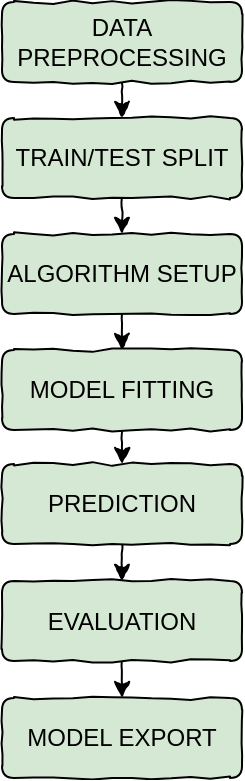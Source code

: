 <mxfile version="10.6.6" type="device"><diagram id="_hTSNnNxckOvOJcB4PQh" name="ML-pipeline"><mxGraphModel dx="301" dy="432" grid="1" gridSize="10" guides="1" tooltips="1" connect="1" arrows="1" fold="1" page="1" pageScale="1" pageWidth="291" pageHeight="413" math="0" shadow="0"><root><mxCell id="0"/><mxCell id="1" parent="0"/><mxCell id="9ipVNSTxAgsrqUeMXl3z-8" style="edgeStyle=orthogonalEdgeStyle;rounded=0;orthogonalLoop=1;jettySize=auto;html=1;exitX=0.5;exitY=1;exitDx=0;exitDy=0;entryX=0.5;entryY=0;entryDx=0;entryDy=0;comic=1;fillColor=#d5e8d4;strokeColor=#000000;" edge="1" parent="1" source="9ipVNSTxAgsrqUeMXl3z-1" target="9ipVNSTxAgsrqUeMXl3z-2"><mxGeometry relative="1" as="geometry"/></mxCell><mxCell id="9ipVNSTxAgsrqUeMXl3z-1" value="DATA PREPROCESSING" style="rounded=1;whiteSpace=wrap;html=1;comic=1;fillColor=#d5e8d4;strokeColor=#000000;" vertex="1" parent="1"><mxGeometry x="85" y="12" width="120" height="40" as="geometry"/></mxCell><mxCell id="9ipVNSTxAgsrqUeMXl3z-9" style="edgeStyle=orthogonalEdgeStyle;rounded=0;orthogonalLoop=1;jettySize=auto;html=1;exitX=0.5;exitY=1;exitDx=0;exitDy=0;entryX=0.5;entryY=0;entryDx=0;entryDy=0;comic=1;fillColor=#d5e8d4;strokeColor=#000000;" edge="1" parent="1" source="9ipVNSTxAgsrqUeMXl3z-2" target="9ipVNSTxAgsrqUeMXl3z-3"><mxGeometry relative="1" as="geometry"/></mxCell><mxCell id="9ipVNSTxAgsrqUeMXl3z-2" value="TRAIN/TEST SPLIT" style="rounded=1;whiteSpace=wrap;html=1;comic=1;fillColor=#d5e8d4;strokeColor=#000000;" vertex="1" parent="1"><mxGeometry x="85" y="70" width="120" height="40" as="geometry"/></mxCell><mxCell id="9ipVNSTxAgsrqUeMXl3z-10" style="edgeStyle=orthogonalEdgeStyle;rounded=0;orthogonalLoop=1;jettySize=auto;html=1;exitX=0.5;exitY=1;exitDx=0;exitDy=0;entryX=0.5;entryY=0;entryDx=0;entryDy=0;comic=1;fillColor=#d5e8d4;strokeColor=#000000;" edge="1" parent="1" source="9ipVNSTxAgsrqUeMXl3z-3" target="9ipVNSTxAgsrqUeMXl3z-4"><mxGeometry relative="1" as="geometry"/></mxCell><mxCell id="9ipVNSTxAgsrqUeMXl3z-3" value="ALGORITHM SETUP" style="rounded=1;whiteSpace=wrap;html=1;comic=1;fillColor=#d5e8d4;strokeColor=#000000;" vertex="1" parent="1"><mxGeometry x="85" y="128" width="120" height="40" as="geometry"/></mxCell><mxCell id="9ipVNSTxAgsrqUeMXl3z-11" style="edgeStyle=orthogonalEdgeStyle;rounded=0;orthogonalLoop=1;jettySize=auto;html=1;exitX=0.5;exitY=1;exitDx=0;exitDy=0;entryX=0.5;entryY=0;entryDx=0;entryDy=0;comic=1;fillColor=#d5e8d4;strokeColor=#000000;" edge="1" parent="1" source="9ipVNSTxAgsrqUeMXl3z-4" target="9ipVNSTxAgsrqUeMXl3z-5"><mxGeometry relative="1" as="geometry"/></mxCell><mxCell id="9ipVNSTxAgsrqUeMXl3z-4" value="MODEL FITTING" style="rounded=1;whiteSpace=wrap;html=1;comic=1;fillColor=#d5e8d4;strokeColor=#000000;" vertex="1" parent="1"><mxGeometry x="85" y="186" width="120" height="40" as="geometry"/></mxCell><mxCell id="9ipVNSTxAgsrqUeMXl3z-12" style="edgeStyle=orthogonalEdgeStyle;rounded=0;orthogonalLoop=1;jettySize=auto;html=1;exitX=0.5;exitY=1;exitDx=0;exitDy=0;entryX=0.5;entryY=0;entryDx=0;entryDy=0;comic=1;fillColor=#d5e8d4;strokeColor=#000000;" edge="1" parent="1" source="9ipVNSTxAgsrqUeMXl3z-5" target="9ipVNSTxAgsrqUeMXl3z-6"><mxGeometry relative="1" as="geometry"/></mxCell><mxCell id="9ipVNSTxAgsrqUeMXl3z-5" value="PREDICTION" style="rounded=1;whiteSpace=wrap;html=1;comic=1;fillColor=#d5e8d4;strokeColor=#000000;" vertex="1" parent="1"><mxGeometry x="85" y="243" width="120" height="40" as="geometry"/></mxCell><mxCell id="9ipVNSTxAgsrqUeMXl3z-13" style="edgeStyle=orthogonalEdgeStyle;rounded=0;orthogonalLoop=1;jettySize=auto;html=1;exitX=0.5;exitY=1;exitDx=0;exitDy=0;entryX=0.5;entryY=0;entryDx=0;entryDy=0;comic=1;fillColor=#d5e8d4;strokeColor=#000000;" edge="1" parent="1" source="9ipVNSTxAgsrqUeMXl3z-6" target="9ipVNSTxAgsrqUeMXl3z-7"><mxGeometry relative="1" as="geometry"/></mxCell><mxCell id="9ipVNSTxAgsrqUeMXl3z-6" value="EVALUATION" style="rounded=1;whiteSpace=wrap;html=1;comic=1;fillColor=#d5e8d4;strokeColor=#000000;" vertex="1" parent="1"><mxGeometry x="85" y="301.5" width="120" height="40" as="geometry"/></mxCell><mxCell id="9ipVNSTxAgsrqUeMXl3z-7" value="MODEL EXPORT" style="rounded=1;whiteSpace=wrap;html=1;comic=1;fillColor=#d5e8d4;strokeColor=#000000;" vertex="1" parent="1"><mxGeometry x="85" y="360" width="120" height="40" as="geometry"/></mxCell></root></mxGraphModel></diagram></mxfile>
